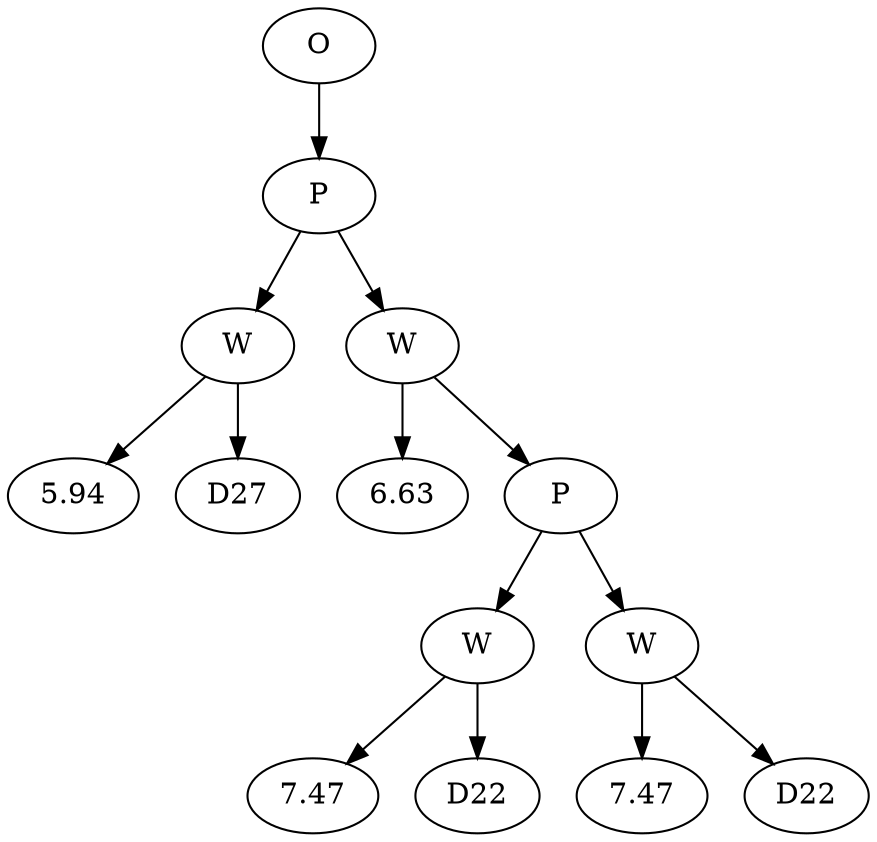 // Tree
digraph {
	1156221 [label=O]
	1156222 [label=P]
	1156221 -> 1156222
	1156223 [label=W]
	1156222 -> 1156223
	1156224 [label=5.94]
	1156223 -> 1156224
	1156225 [label=D27]
	1156223 -> 1156225
	1156226 [label=W]
	1156222 -> 1156226
	1156227 [label=6.63]
	1156226 -> 1156227
	1156228 [label=P]
	1156226 -> 1156228
	1156229 [label=W]
	1156228 -> 1156229
	1156230 [label=7.47]
	1156229 -> 1156230
	1156231 [label=D22]
	1156229 -> 1156231
	1156232 [label=W]
	1156228 -> 1156232
	1156233 [label=7.47]
	1156232 -> 1156233
	1156234 [label=D22]
	1156232 -> 1156234
}
